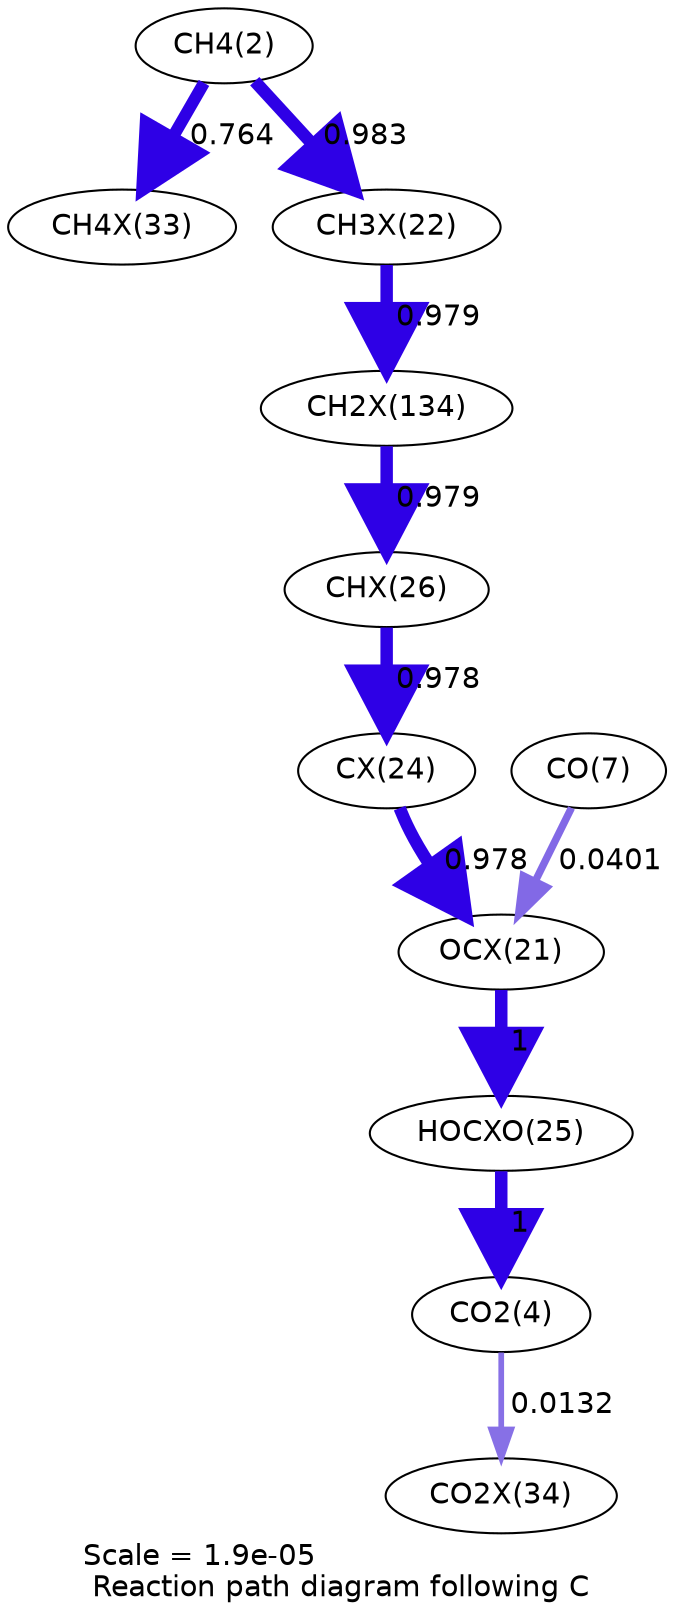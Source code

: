 digraph reaction_paths {
center=1;
s4 -> s32[fontname="Helvetica", penwidth=5.8, arrowsize=2.9, color="0.7, 1.26, 0.9"
, label=" 0.764"];
s4 -> s26[fontname="Helvetica", penwidth=5.99, arrowsize=2.99, color="0.7, 1.48, 0.9"
, label=" 0.983"];
s26 -> s41[fontname="Helvetica", penwidth=5.98, arrowsize=2.99, color="0.7, 1.48, 0.9"
, label=" 0.979"];
s41 -> s30[fontname="Helvetica", penwidth=5.98, arrowsize=2.99, color="0.7, 1.48, 0.9"
, label=" 0.979"];
s30 -> s28[fontname="Helvetica", penwidth=5.98, arrowsize=2.99, color="0.7, 1.48, 0.9"
, label=" 0.978"];
s28 -> s25[fontname="Helvetica", penwidth=5.98, arrowsize=2.99, color="0.7, 1.48, 0.9"
, label=" 0.978"];
s9 -> s25[fontname="Helvetica", penwidth=3.57, arrowsize=1.79, color="0.7, 0.54, 0.9"
, label=" 0.0401"];
s25 -> s29[fontname="Helvetica", penwidth=6, arrowsize=3, color="0.7, 1.5, 0.9"
, label=" 1"];
s29 -> s6[fontname="Helvetica", penwidth=6, arrowsize=3, color="0.7, 1.5, 0.9"
, label=" 1"];
s6 -> s33[fontname="Helvetica", penwidth=2.74, arrowsize=1.37, color="0.7, 0.513, 0.9"
, label=" 0.0132"];
s4 [ fontname="Helvetica", label="CH4(2)"];
s6 [ fontname="Helvetica", label="CO2(4)"];
s9 [ fontname="Helvetica", label="CO(7)"];
s25 [ fontname="Helvetica", label="OCX(21)"];
s26 [ fontname="Helvetica", label="CH3X(22)"];
s28 [ fontname="Helvetica", label="CX(24)"];
s29 [ fontname="Helvetica", label="HOCXO(25)"];
s30 [ fontname="Helvetica", label="CHX(26)"];
s32 [ fontname="Helvetica", label="CH4X(33)"];
s33 [ fontname="Helvetica", label="CO2X(34)"];
s41 [ fontname="Helvetica", label="CH2X(134)"];
 label = "Scale = 1.9e-05\l Reaction path diagram following C";
 fontname = "Helvetica";
}
